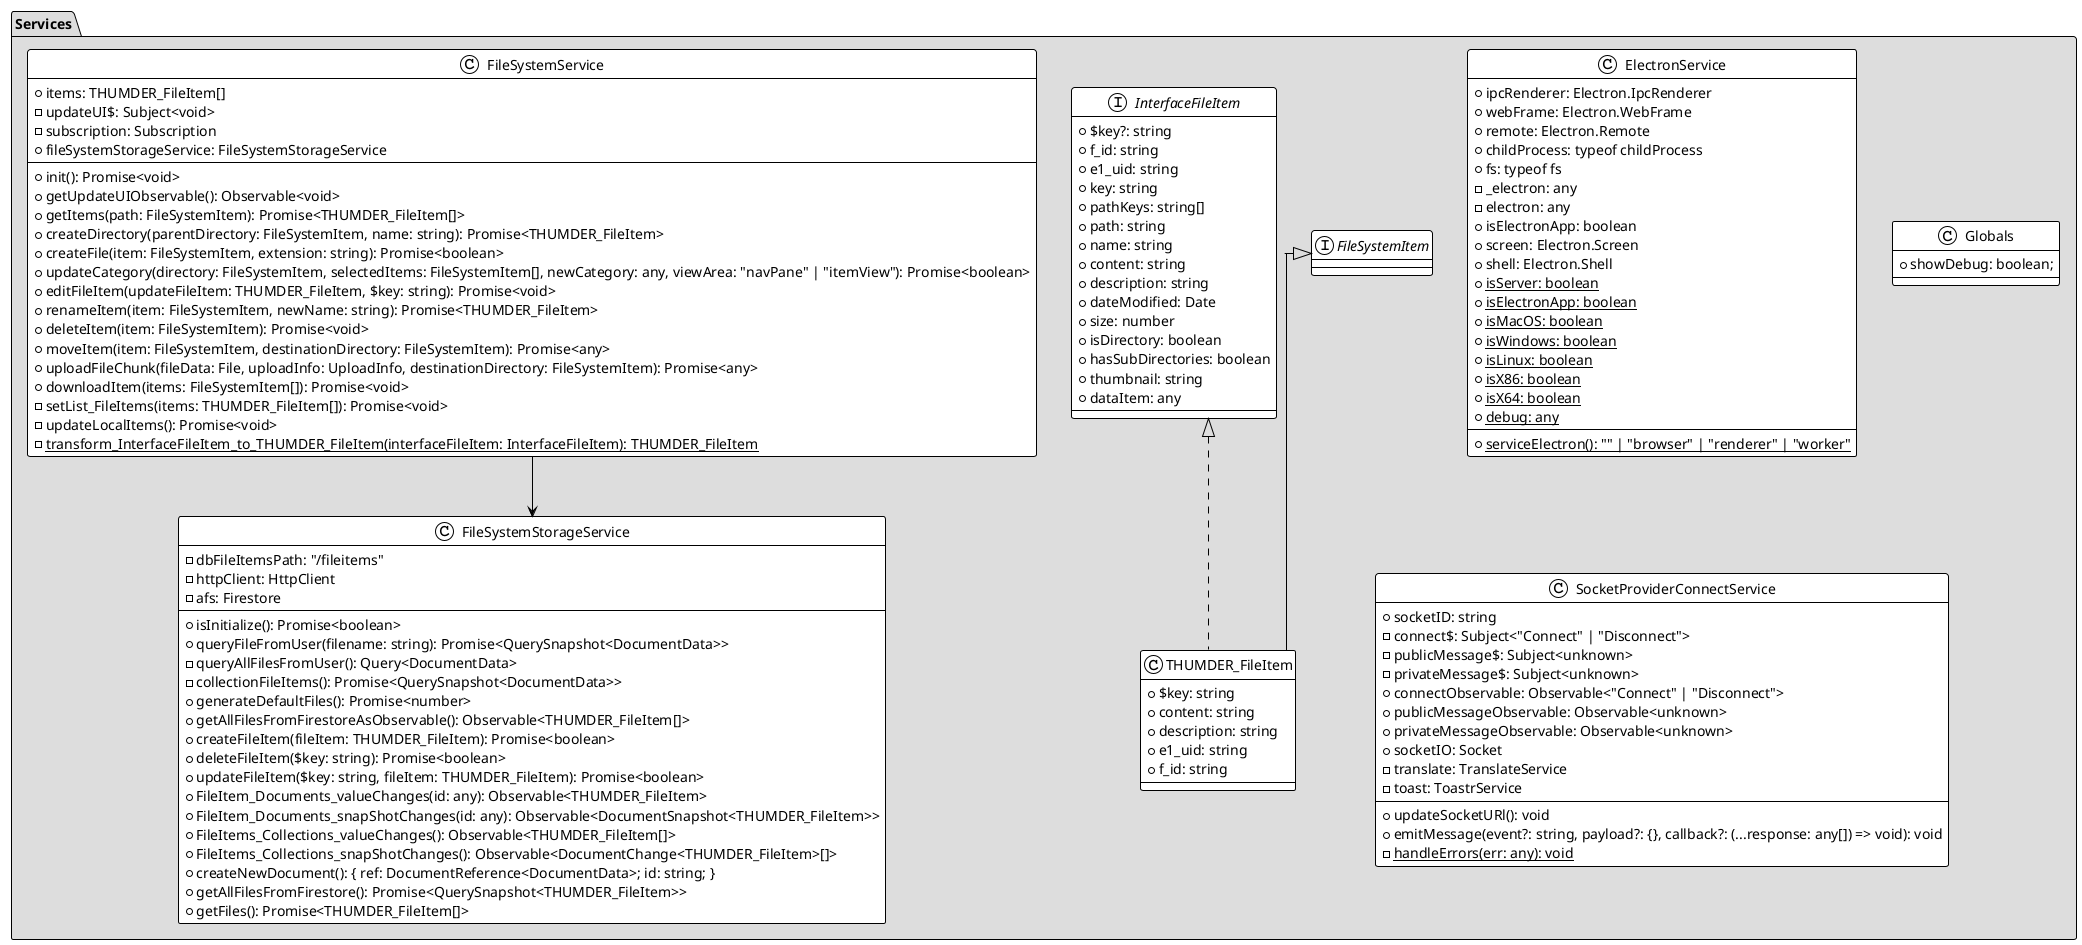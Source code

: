 @startuml
!theme plain
'hide class fields
'hide class method
'hide interface fields
'hide interface method

skinparam defaultFontName "JetBrains Mono"
skinparam linetype ortho

package Services #DDDDDD {
  class ElectronService {
    +ipcRenderer: Electron.IpcRenderer
    +webFrame: Electron.WebFrame
    +remote: Electron.Remote
    +childProcess: typeof childProcess
    +fs: typeof fs
    -_electron: any
    -electron: any
    +isElectronApp: boolean
    '+nativeImage: Electron.NativeImage
    +screen: Electron.Screen
    +shell: Electron.Shell
    +{static} serviceElectron(): "" | "browser" | "renderer" | "worker"
    +{static} isServer: boolean
    +{static} isElectronApp: boolean
    +{static} isMacOS: boolean
    +{static} isWindows: boolean
    +{static} isLinux: boolean
    +{static} isX86: boolean
    +{static} isX64: boolean
    +{static} debug: any
  }
  interface FileSystemItem {
  }
  interface InterfaceFileItem {
    +$key?: string
    +f_id: string
    +e1_uid: string
    +key: string
    +pathKeys: string[]
    +path: string
    +name: string
    +content: string
    +description: string
    +dateModified: Date
    +size: number
    +isDirectory: boolean
    +hasSubDirectories: boolean
    +thumbnail: string
    +dataItem: any
  }
  class THUMDER_FileItem extends FileSystemItem implements InterfaceFileItem {
      +$key: string
      +content: string
      +description: string
      +e1_uid: string
      +f_id: string
  }
  class FileSystemService {
      +items: THUMDER_FileItem[]
      -updateUI$: Subject<void>
      -subscription: Subscription
      +fileSystemStorageService: FileSystemStorageService
      +init(): Promise<void>
      +getUpdateUIObservable(): Observable<void>
      +getItems(path: FileSystemItem): Promise<THUMDER_FileItem[]>
      +createDirectory(parentDirectory: FileSystemItem, name: string): Promise<THUMDER_FileItem>
      +createFile(item: FileSystemItem, extension: string): Promise<boolean>
      +updateCategory(directory: FileSystemItem, selectedItems: FileSystemItem[], newCategory: any, viewArea: "navPane" | "itemView"): Promise<boolean>
      +editFileItem(updateFileItem: THUMDER_FileItem, $key: string): Promise<void>
      +renameItem(item: FileSystemItem, newName: string): Promise<THUMDER_FileItem>
      +deleteItem(item: FileSystemItem): Promise<void>
      +moveItem(item: FileSystemItem, destinationDirectory: FileSystemItem): Promise<any>
      +uploadFileChunk(fileData: File, uploadInfo: UploadInfo, destinationDirectory: FileSystemItem): Promise<any>
      +downloadItem(items: FileSystemItem[]): Promise<void>
      -setList_FileItems(items: THUMDER_FileItem[]): Promise<void>
      -updateLocalItems(): Promise<void>
      -{static} transform_InterfaceFileItem_to_THUMDER_FileItem(interfaceFileItem: InterfaceFileItem): THUMDER_FileItem
  }
  class FileSystemStorageService {
      -dbFileItemsPath: "/fileitems"
      -httpClient: HttpClient
      -afs: Firestore
      +isInitialize(): Promise<boolean>
      +queryFileFromUser(filename: string): Promise<QuerySnapshot<DocumentData>>
      -queryAllFilesFromUser(): Query<DocumentData>
      -collectionFileItems(): Promise<QuerySnapshot<DocumentData>>
      +generateDefaultFiles(): Promise<number>
      +getAllFilesFromFirestoreAsObservable(): Observable<THUMDER_FileItem[]>
      +createFileItem(fileItem: THUMDER_FileItem): Promise<boolean>
      +deleteFileItem($key: string): Promise<boolean>
      +updateFileItem($key: string, fileItem: THUMDER_FileItem): Promise<boolean>
      +FileItem_Documents_valueChanges(id: any): Observable<THUMDER_FileItem>
      +FileItem_Documents_snapShotChanges(id: any): Observable<DocumentSnapshot<THUMDER_FileItem>>
      +FileItems_Collections_valueChanges(): Observable<THUMDER_FileItem[]>
      +FileItems_Collections_snapShotChanges(): Observable<DocumentChange<THUMDER_FileItem>[]>
      +createNewDocument(): { ref: DocumentReference<DocumentData>; id: string; }
      +getAllFilesFromFirestore(): Promise<QuerySnapshot<THUMDER_FileItem>>
      +getFiles(): Promise<THUMDER_FileItem[]>
  }

  class Globals {
    +showDebug: boolean;
  }

  class SocketProviderConnectService {
    +socketID: string
    -connect$: Subject<"Connect" | "Disconnect">
    -publicMessage$: Subject<unknown>
    -privateMessage$: Subject<unknown>
    +connectObservable: Observable<"Connect" | "Disconnect">
    +publicMessageObservable: Observable<unknown>
    +privateMessageObservable: Observable<unknown>
    +socketIO: Socket
    -translate: TranslateService
    -toast: ToastrService
    +updateSocketURl(): void
    +emitMessage(event?: string, payload?: {}, callback?: (...response: any[]) => void): void
    -{static} handleErrors(err: any): void
  }

  FileSystemService --> FileSystemStorageService
'  ElectronService -[hidden]- FileSystemService
'  FileSystemStorageService -[hidden]- Globals
'  Globals -[hidden]- SocketProviderConnectService
}

@enduml
